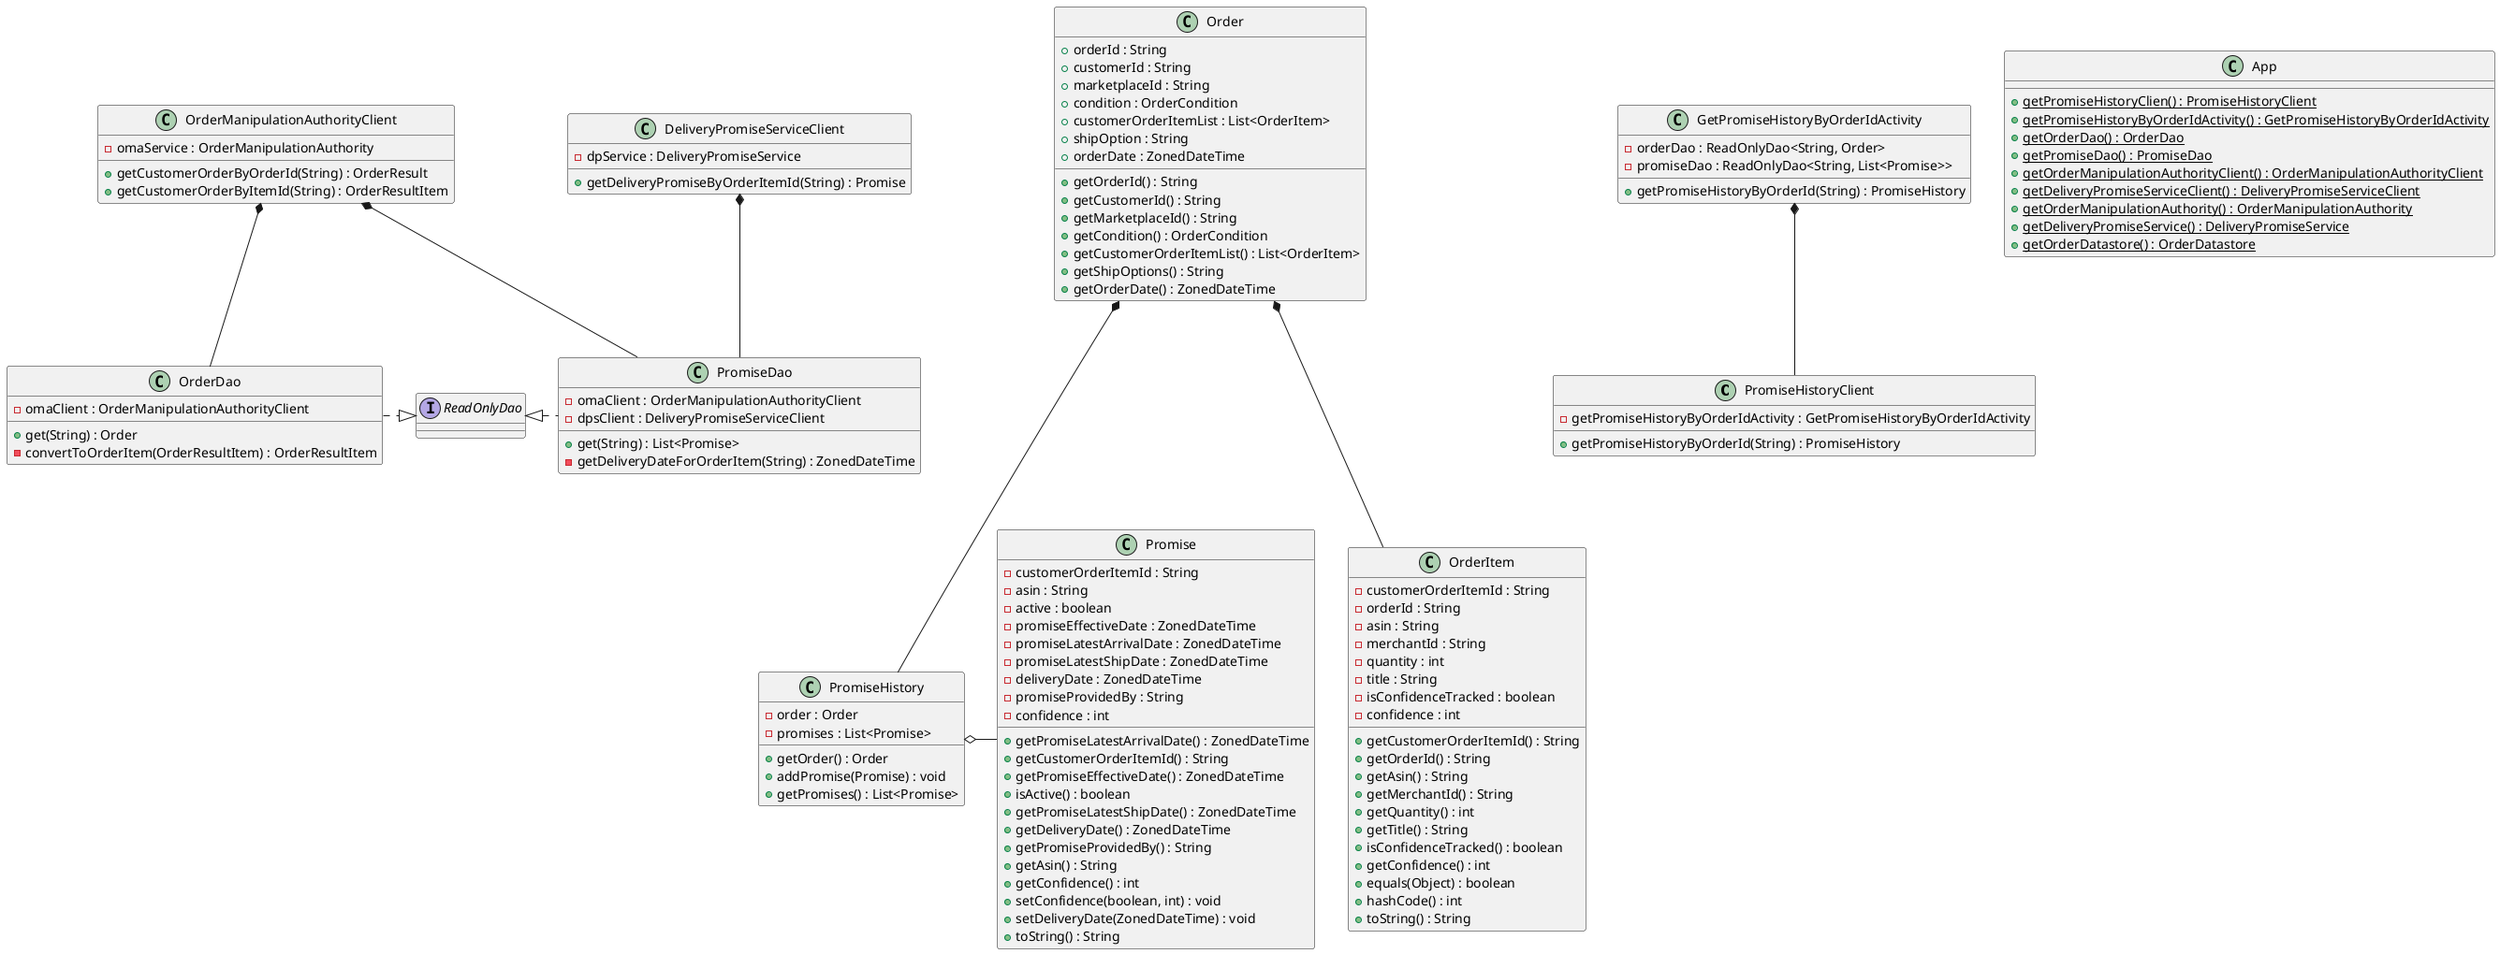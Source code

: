 @startuml
'https://plantuml.com/class-diagram

class PromiseHistoryClient {
    - getPromiseHistoryByOrderIdActivity : GetPromiseHistoryByOrderIdActivity
    + getPromiseHistoryByOrderId(String) : PromiseHistory
}
class GetPromiseHistoryByOrderIdActivity {
    - orderDao : ReadOnlyDao<String, Order>
    - promiseDao : ReadOnlyDao<String, List<Promise>>
    + getPromiseHistoryByOrderId(String) : PromiseHistory
}
class OrderDao {
    - omaClient : OrderManipulationAuthorityClient
    + get(String) : Order
    - convertToOrderItem(OrderResultItem) : OrderResultItem
}
class PromiseDao {
    - omaClient : OrderManipulationAuthorityClient
    - dpsClient : DeliveryPromiseServiceClient
    + get(String) : List<Promise>
    - getDeliveryDateForOrderItem(String) : ZonedDateTime
}
class OrderManipulationAuthorityClient {
    - omaService : OrderManipulationAuthority
    + getCustomerOrderByOrderId(String) : OrderResult
    + getCustomerOrderByItemId(String) : OrderResultItem
}
class DeliveryPromiseServiceClient {
    - dpService : DeliveryPromiseService
    + getDeliveryPromiseByOrderItemId(String) : Promise
}
interface ReadOnlyDao

class Order {
    + orderId : String
    + customerId : String
    + marketplaceId : String
    + condition : OrderCondition
    + customerOrderItemList : List<OrderItem>
    + shipOption : String
    + orderDate : ZonedDateTime

    + getOrderId() : String
    + getCustomerId() : String
    + getMarketplaceId() : String
    + getCondition() : OrderCondition
    + getCustomerOrderItemList() : List<OrderItem>
    + getShipOptions() : String
    + getOrderDate() : ZonedDateTime
}
class OrderItem {
    - customerOrderItemId : String
    - orderId : String
    - asin : String
    - merchantId : String
    - quantity : int
    - title : String
    - isConfidenceTracked : boolean
    - confidence : int

    + getCustomerOrderItemId() : String
    + getOrderId() : String
    + getAsin() : String
    + getMerchantId() : String
    + getQuantity() : int
    + getTitle() : String
    + isConfidenceTracked() : boolean
    + getConfidence() : int
    + equals(Object) : boolean
    + hashCode() : int
    + toString() : String
}
class Promise {
    - customerOrderItemId : String
    - asin : String
    - active : boolean
    - promiseEffectiveDate : ZonedDateTime
    - promiseLatestArrivalDate : ZonedDateTime
    - promiseLatestShipDate : ZonedDateTime
    - deliveryDate : ZonedDateTime
    - promiseProvidedBy : String
    - confidence : int

    + getPromiseLatestArrivalDate() : ZonedDateTime
    + getCustomerOrderItemId() : String
    + getPromiseEffectiveDate() : ZonedDateTime
    + isActive() : boolean
    + getPromiseLatestShipDate() : ZonedDateTime
    + getDeliveryDate() : ZonedDateTime
    + getPromiseProvidedBy() : String
    + getAsin() : String
    + getConfidence() : int
    + setConfidence(boolean, int) : void
    + setDeliveryDate(ZonedDateTime) : void
    + toString() : String
}
class PromiseHistory {
    - order : Order
    - promises : List<Promise>

    + getOrder() : Order
    + addPromise(Promise) : void
    + getPromises() : List<Promise>
}

class App {
    + getPromiseHistoryClien() : PromiseHistoryClient {static}
    + getPromiseHistoryByOrderIdActivity() : GetPromiseHistoryByOrderIdActivity {static}
    + getOrderDao() : OrderDao {static}
    + getPromiseDao() : PromiseDao {static}
    + getOrderManipulationAuthorityClient() : OrderManipulationAuthorityClient {static}
    + getDeliveryPromiseServiceClient() : DeliveryPromiseServiceClient {static}
    + getOrderManipulationAuthority() : OrderManipulationAuthority {static}
    + getDeliveryPromiseService() : DeliveryPromiseService {static}
    + getOrderDatastore() : OrderDatastore {static}
}

GetPromiseHistoryByOrderIdActivity *-- PromiseHistoryClient
DeliveryPromiseServiceClient *-- PromiseDao
OrderManipulationAuthorityClient *-- OrderDao
OrderManipulationAuthorityClient *-- PromiseDao
OrderDao .|> ReadOnlyDao
ReadOnlyDao <|. PromiseDao
Order *--- OrderItem
Order *--- PromiseHistory
PromiseHistory o- Promise
@enduml